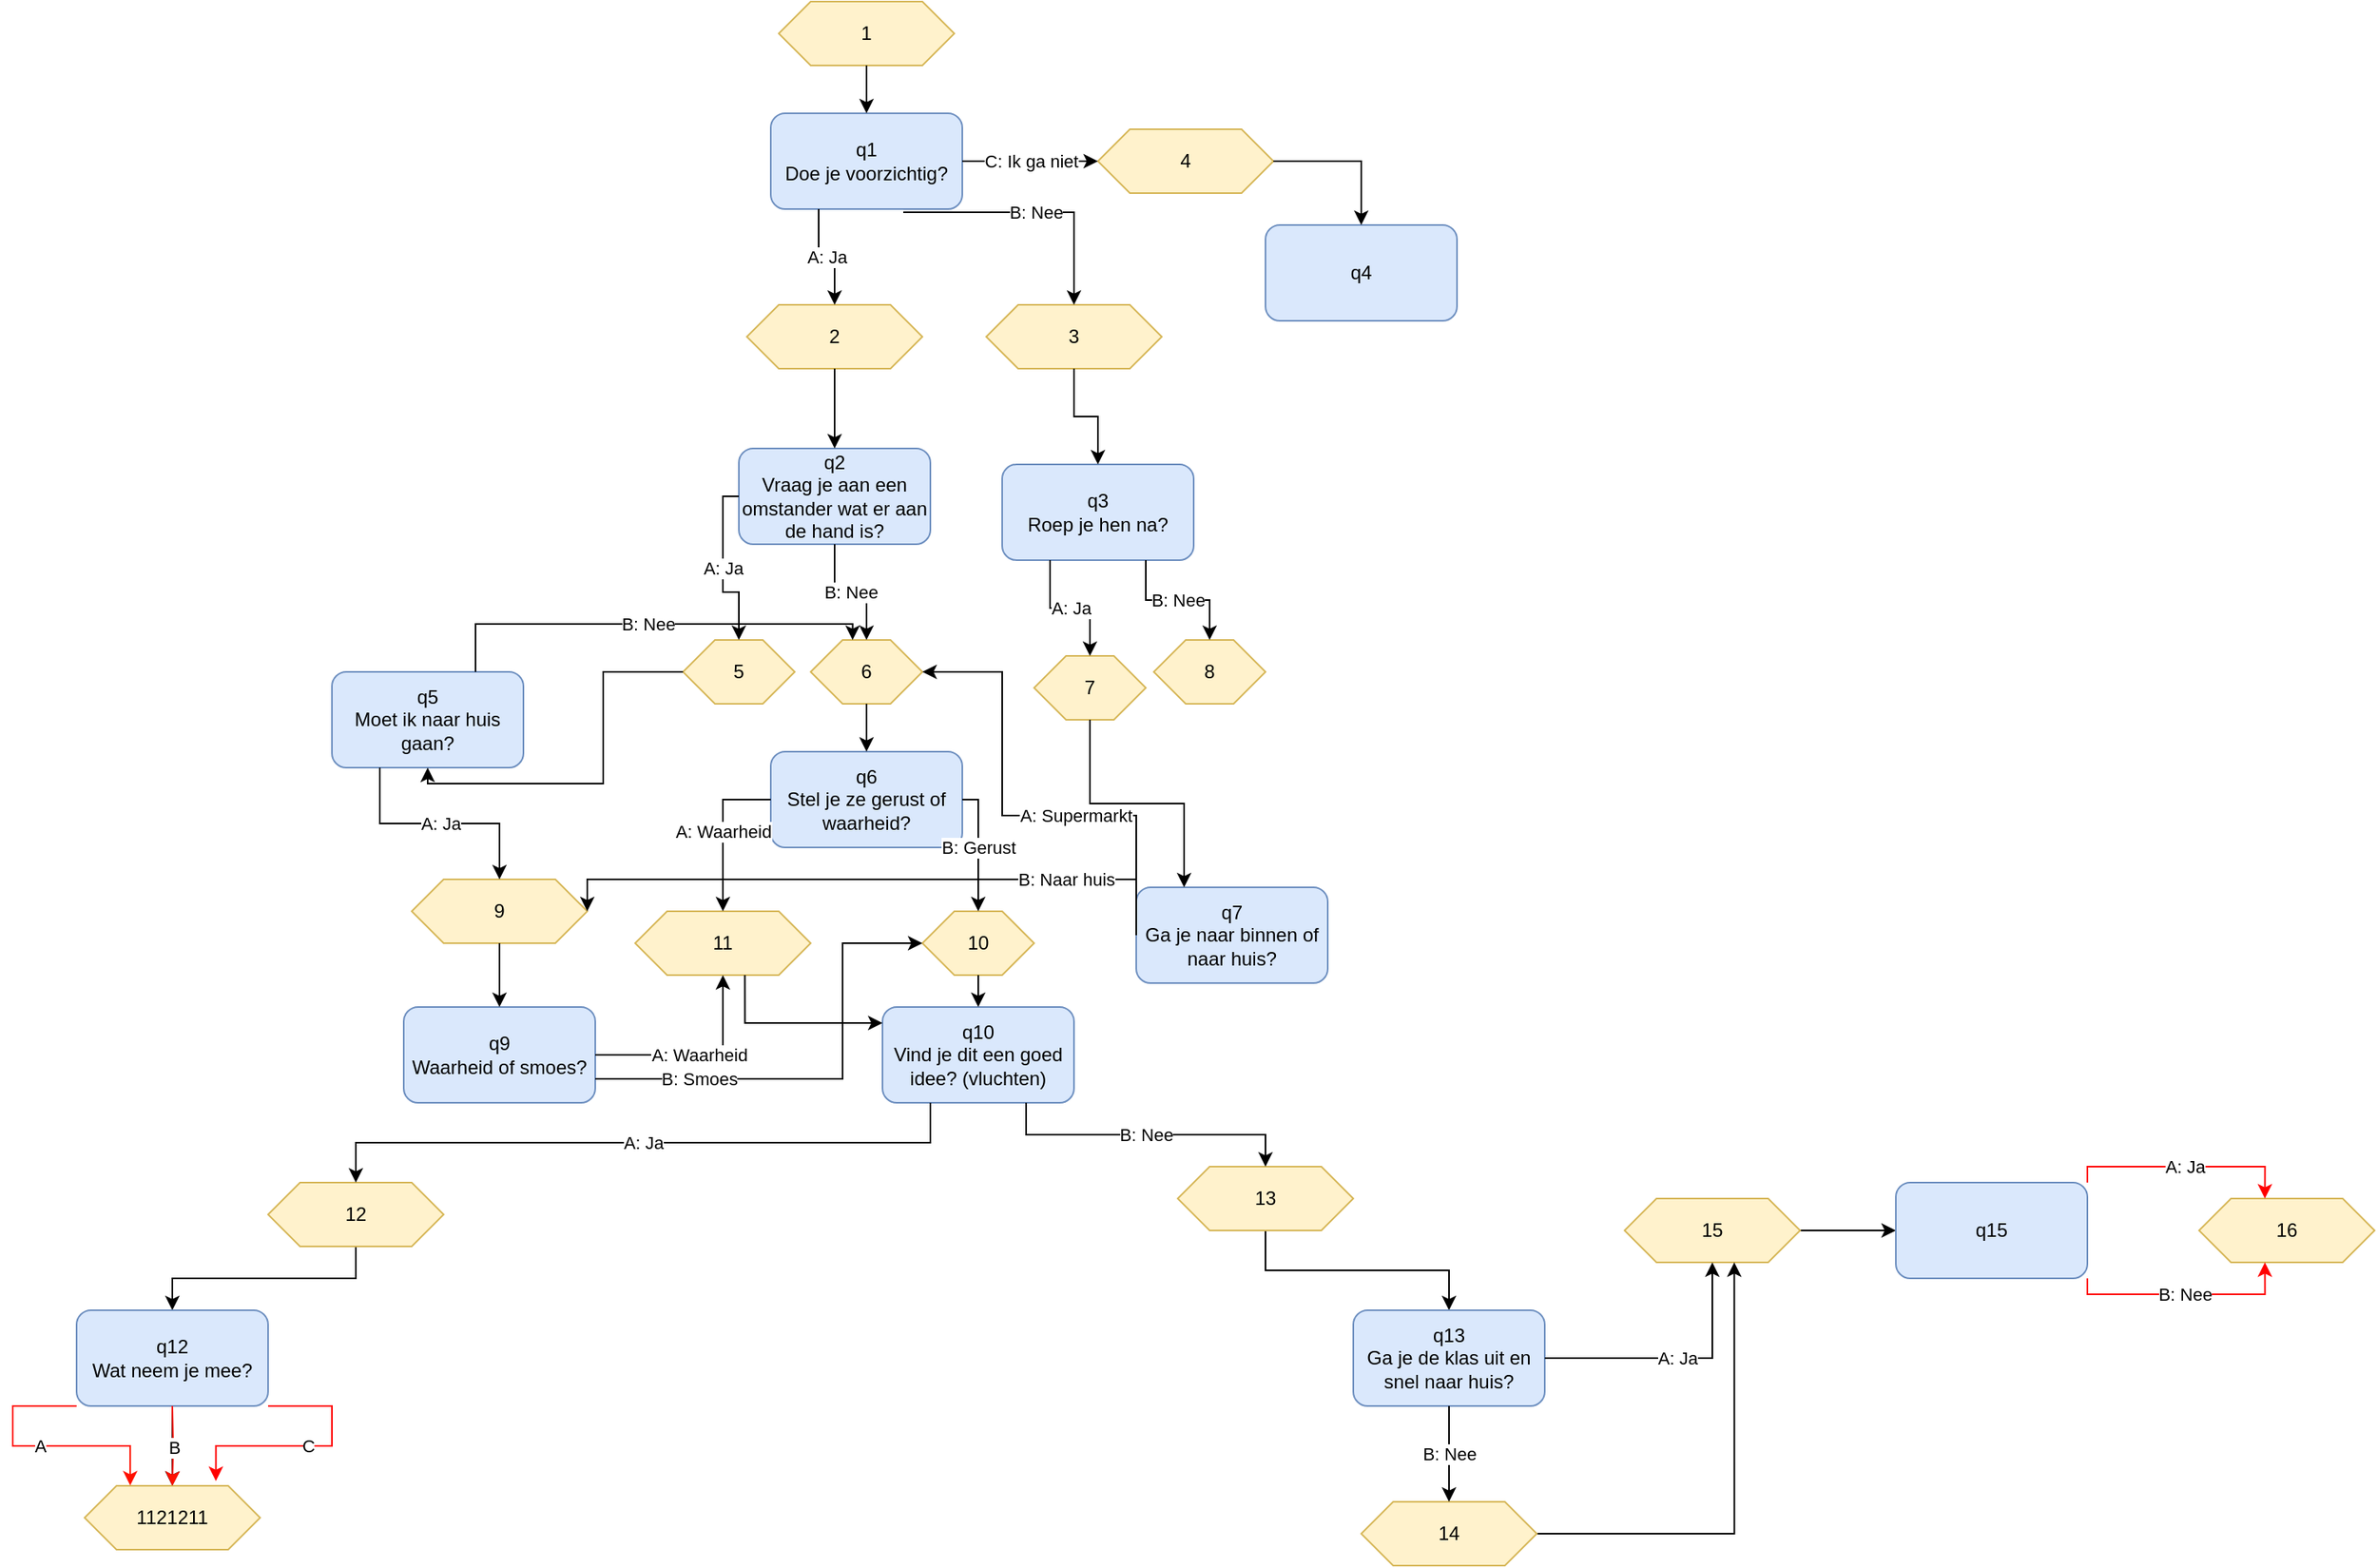 <mxfile version="15.5.1" type="device"><diagram id="C5RBs43oDa-KdzZeNtuy" name="Page-1"><mxGraphModel dx="1618" dy="363" grid="1" gridSize="10" guides="1" tooltips="1" connect="1" arrows="1" fold="1" page="1" pageScale="1" pageWidth="827" pageHeight="1169" math="0" shadow="0"><root><mxCell id="WIyWlLk6GJQsqaUBKTNV-0"/><mxCell id="WIyWlLk6GJQsqaUBKTNV-1" parent="WIyWlLk6GJQsqaUBKTNV-0"/><mxCell id="mi3VbPI64ioH5jY3iRp4-33" value="1" style="shape=hexagon;perimeter=hexagonPerimeter2;whiteSpace=wrap;html=1;fixedSize=1;fillColor=#fff2cc;strokeColor=#d6b656;" parent="WIyWlLk6GJQsqaUBKTNV-1" vertex="1"><mxGeometry x="70" y="30" width="110" height="40" as="geometry"/></mxCell><mxCell id="mi3VbPI64ioH5jY3iRp4-34" value="q1&lt;br&gt;Doe je voorzichtig?" style="rounded=1;whiteSpace=wrap;html=1;fillColor=#dae8fc;strokeColor=#6c8ebf;" parent="WIyWlLk6GJQsqaUBKTNV-1" vertex="1"><mxGeometry x="65" y="100" width="120" height="60" as="geometry"/></mxCell><mxCell id="mi3VbPI64ioH5jY3iRp4-36" value="2" style="shape=hexagon;perimeter=hexagonPerimeter2;whiteSpace=wrap;html=1;fixedSize=1;fillColor=#fff2cc;strokeColor=#d6b656;" parent="WIyWlLk6GJQsqaUBKTNV-1" vertex="1"><mxGeometry x="50" y="220" width="110" height="40" as="geometry"/></mxCell><mxCell id="mi3VbPI64ioH5jY3iRp4-37" value="3" style="shape=hexagon;perimeter=hexagonPerimeter2;whiteSpace=wrap;html=1;fixedSize=1;fillColor=#fff2cc;strokeColor=#d6b656;" parent="WIyWlLk6GJQsqaUBKTNV-1" vertex="1"><mxGeometry x="200" y="220" width="110" height="40" as="geometry"/></mxCell><mxCell id="mi3VbPI64ioH5jY3iRp4-38" value="4" style="shape=hexagon;perimeter=hexagonPerimeter2;whiteSpace=wrap;html=1;fixedSize=1;fillColor=#fff2cc;strokeColor=#d6b656;" parent="WIyWlLk6GJQsqaUBKTNV-1" vertex="1"><mxGeometry x="270" y="110" width="110" height="40" as="geometry"/></mxCell><mxCell id="mi3VbPI64ioH5jY3iRp4-39" value="" style="endArrow=classic;html=1;rounded=0;edgeStyle=orthogonalEdgeStyle;exitX=0.5;exitY=1;exitDx=0;exitDy=0;entryX=0.5;entryY=0;entryDx=0;entryDy=0;" parent="WIyWlLk6GJQsqaUBKTNV-1" source="mi3VbPI64ioH5jY3iRp4-33" target="mi3VbPI64ioH5jY3iRp4-34" edge="1"><mxGeometry width="50" height="50" relative="1" as="geometry"><mxPoint x="360" y="410" as="sourcePoint"/><mxPoint x="410" y="360" as="targetPoint"/></mxGeometry></mxCell><mxCell id="mi3VbPI64ioH5jY3iRp4-40" value="" style="endArrow=classic;html=1;rounded=0;edgeStyle=orthogonalEdgeStyle;exitX=0.25;exitY=1;exitDx=0;exitDy=0;entryX=0.5;entryY=0;entryDx=0;entryDy=0;" parent="WIyWlLk6GJQsqaUBKTNV-1" source="mi3VbPI64ioH5jY3iRp4-34" target="mi3VbPI64ioH5jY3iRp4-36" edge="1"><mxGeometry relative="1" as="geometry"><mxPoint x="340" y="380" as="sourcePoint"/><mxPoint x="440" y="380" as="targetPoint"/></mxGeometry></mxCell><mxCell id="mi3VbPI64ioH5jY3iRp4-41" value="A: Ja" style="edgeLabel;resizable=0;html=1;align=center;verticalAlign=middle;" parent="mi3VbPI64ioH5jY3iRp4-40" connectable="0" vertex="1"><mxGeometry relative="1" as="geometry"/></mxCell><mxCell id="mi3VbPI64ioH5jY3iRp4-42" value="" style="endArrow=classic;html=1;rounded=0;edgeStyle=orthogonalEdgeStyle;exitX=0.692;exitY=1.033;exitDx=0;exitDy=0;exitPerimeter=0;entryX=0.5;entryY=0;entryDx=0;entryDy=0;" parent="WIyWlLk6GJQsqaUBKTNV-1" source="mi3VbPI64ioH5jY3iRp4-34" target="mi3VbPI64ioH5jY3iRp4-37" edge="1"><mxGeometry relative="1" as="geometry"><mxPoint x="340" y="380" as="sourcePoint"/><mxPoint x="440" y="380" as="targetPoint"/></mxGeometry></mxCell><mxCell id="mi3VbPI64ioH5jY3iRp4-43" value="B: Nee" style="edgeLabel;resizable=0;html=1;align=center;verticalAlign=middle;" parent="mi3VbPI64ioH5jY3iRp4-42" connectable="0" vertex="1"><mxGeometry relative="1" as="geometry"/></mxCell><mxCell id="mi3VbPI64ioH5jY3iRp4-44" value="" style="endArrow=classic;html=1;rounded=0;edgeStyle=orthogonalEdgeStyle;exitX=1;exitY=0.5;exitDx=0;exitDy=0;entryX=0;entryY=0.5;entryDx=0;entryDy=0;" parent="WIyWlLk6GJQsqaUBKTNV-1" source="mi3VbPI64ioH5jY3iRp4-34" target="mi3VbPI64ioH5jY3iRp4-38" edge="1"><mxGeometry relative="1" as="geometry"><mxPoint x="340" y="380" as="sourcePoint"/><mxPoint x="440" y="380" as="targetPoint"/></mxGeometry></mxCell><mxCell id="mi3VbPI64ioH5jY3iRp4-45" value="C: Ik ga niet" style="edgeLabel;resizable=0;html=1;align=center;verticalAlign=middle;" parent="mi3VbPI64ioH5jY3iRp4-44" connectable="0" vertex="1"><mxGeometry relative="1" as="geometry"/></mxCell><mxCell id="mi3VbPI64ioH5jY3iRp4-46" value="q2&lt;br&gt;Vraag je aan een omstander wat er aan de hand is?" style="rounded=1;whiteSpace=wrap;html=1;fillColor=#dae8fc;strokeColor=#6c8ebf;" parent="WIyWlLk6GJQsqaUBKTNV-1" vertex="1"><mxGeometry x="45" y="310" width="120" height="60" as="geometry"/></mxCell><mxCell id="mi3VbPI64ioH5jY3iRp4-49" value="" style="endArrow=classic;html=1;rounded=0;edgeStyle=orthogonalEdgeStyle;exitX=0.5;exitY=1;exitDx=0;exitDy=0;entryX=0.5;entryY=0;entryDx=0;entryDy=0;" parent="WIyWlLk6GJQsqaUBKTNV-1" source="mi3VbPI64ioH5jY3iRp4-36" target="mi3VbPI64ioH5jY3iRp4-46" edge="1"><mxGeometry width="50" height="50" relative="1" as="geometry"><mxPoint x="360" y="390" as="sourcePoint"/><mxPoint x="410" y="340" as="targetPoint"/></mxGeometry></mxCell><mxCell id="mi3VbPI64ioH5jY3iRp4-50" value="q3&lt;br&gt;Roep je hen na?" style="rounded=1;whiteSpace=wrap;html=1;fillColor=#dae8fc;strokeColor=#6c8ebf;" parent="WIyWlLk6GJQsqaUBKTNV-1" vertex="1"><mxGeometry x="210" y="320" width="120" height="60" as="geometry"/></mxCell><mxCell id="mi3VbPI64ioH5jY3iRp4-51" value="" style="endArrow=classic;html=1;rounded=0;edgeStyle=orthogonalEdgeStyle;exitX=0.5;exitY=1;exitDx=0;exitDy=0;entryX=0.5;entryY=0;entryDx=0;entryDy=0;" parent="WIyWlLk6GJQsqaUBKTNV-1" source="mi3VbPI64ioH5jY3iRp4-37" target="mi3VbPI64ioH5jY3iRp4-50" edge="1"><mxGeometry width="50" height="50" relative="1" as="geometry"><mxPoint x="360" y="390" as="sourcePoint"/><mxPoint x="410" y="340" as="targetPoint"/></mxGeometry></mxCell><mxCell id="mi3VbPI64ioH5jY3iRp4-52" value="5" style="shape=hexagon;perimeter=hexagonPerimeter2;whiteSpace=wrap;html=1;fixedSize=1;fillColor=#fff2cc;strokeColor=#d6b656;" parent="WIyWlLk6GJQsqaUBKTNV-1" vertex="1"><mxGeometry x="10" y="430" width="70" height="40" as="geometry"/></mxCell><mxCell id="mi3VbPI64ioH5jY3iRp4-53" value="6" style="shape=hexagon;perimeter=hexagonPerimeter2;whiteSpace=wrap;html=1;fixedSize=1;fillColor=#fff2cc;strokeColor=#d6b656;" parent="WIyWlLk6GJQsqaUBKTNV-1" vertex="1"><mxGeometry x="90" y="430" width="70" height="40" as="geometry"/></mxCell><mxCell id="mi3VbPI64ioH5jY3iRp4-54" value="" style="endArrow=classic;html=1;rounded=0;edgeStyle=orthogonalEdgeStyle;exitX=0;exitY=0.5;exitDx=0;exitDy=0;entryX=0.5;entryY=0;entryDx=0;entryDy=0;" parent="WIyWlLk6GJQsqaUBKTNV-1" source="mi3VbPI64ioH5jY3iRp4-46" target="mi3VbPI64ioH5jY3iRp4-52" edge="1"><mxGeometry relative="1" as="geometry"><mxPoint x="340" y="440" as="sourcePoint"/><mxPoint x="440" y="440" as="targetPoint"/></mxGeometry></mxCell><mxCell id="mi3VbPI64ioH5jY3iRp4-55" value="A: Ja" style="edgeLabel;resizable=0;html=1;align=center;verticalAlign=middle;" parent="mi3VbPI64ioH5jY3iRp4-54" connectable="0" vertex="1"><mxGeometry relative="1" as="geometry"/></mxCell><mxCell id="mi3VbPI64ioH5jY3iRp4-56" value="" style="endArrow=classic;html=1;rounded=0;edgeStyle=orthogonalEdgeStyle;exitX=0.5;exitY=1;exitDx=0;exitDy=0;entryX=0.5;entryY=0;entryDx=0;entryDy=0;" parent="WIyWlLk6GJQsqaUBKTNV-1" source="mi3VbPI64ioH5jY3iRp4-46" target="mi3VbPI64ioH5jY3iRp4-53" edge="1"><mxGeometry relative="1" as="geometry"><mxPoint x="340" y="440" as="sourcePoint"/><mxPoint x="440" y="440" as="targetPoint"/></mxGeometry></mxCell><mxCell id="mi3VbPI64ioH5jY3iRp4-57" value="B: Nee" style="edgeLabel;resizable=0;html=1;align=center;verticalAlign=middle;" parent="mi3VbPI64ioH5jY3iRp4-56" connectable="0" vertex="1"><mxGeometry relative="1" as="geometry"/></mxCell><mxCell id="mi3VbPI64ioH5jY3iRp4-58" value="7" style="shape=hexagon;perimeter=hexagonPerimeter2;whiteSpace=wrap;html=1;fixedSize=1;fillColor=#fff2cc;strokeColor=#d6b656;" parent="WIyWlLk6GJQsqaUBKTNV-1" vertex="1"><mxGeometry x="230" y="440" width="70" height="40" as="geometry"/></mxCell><mxCell id="mi3VbPI64ioH5jY3iRp4-59" value="8" style="shape=hexagon;perimeter=hexagonPerimeter2;whiteSpace=wrap;html=1;fixedSize=1;fillColor=#fff2cc;strokeColor=#d6b656;" parent="WIyWlLk6GJQsqaUBKTNV-1" vertex="1"><mxGeometry x="305" y="430" width="70" height="40" as="geometry"/></mxCell><mxCell id="mi3VbPI64ioH5jY3iRp4-60" value="" style="endArrow=classic;html=1;rounded=0;edgeStyle=orthogonalEdgeStyle;exitX=0.25;exitY=1;exitDx=0;exitDy=0;entryX=0.5;entryY=0;entryDx=0;entryDy=0;" parent="WIyWlLk6GJQsqaUBKTNV-1" source="mi3VbPI64ioH5jY3iRp4-50" target="mi3VbPI64ioH5jY3iRp4-58" edge="1"><mxGeometry relative="1" as="geometry"><mxPoint x="340" y="340" as="sourcePoint"/><mxPoint x="440" y="340" as="targetPoint"/></mxGeometry></mxCell><mxCell id="mi3VbPI64ioH5jY3iRp4-61" value="A: Ja" style="edgeLabel;resizable=0;html=1;align=center;verticalAlign=middle;" parent="mi3VbPI64ioH5jY3iRp4-60" connectable="0" vertex="1"><mxGeometry relative="1" as="geometry"/></mxCell><mxCell id="mi3VbPI64ioH5jY3iRp4-62" value="" style="endArrow=classic;html=1;rounded=0;edgeStyle=orthogonalEdgeStyle;exitX=0.75;exitY=1;exitDx=0;exitDy=0;entryX=0.5;entryY=0;entryDx=0;entryDy=0;" parent="WIyWlLk6GJQsqaUBKTNV-1" source="mi3VbPI64ioH5jY3iRp4-50" target="mi3VbPI64ioH5jY3iRp4-59" edge="1"><mxGeometry relative="1" as="geometry"><mxPoint x="340" y="340" as="sourcePoint"/><mxPoint x="440" y="340" as="targetPoint"/></mxGeometry></mxCell><mxCell id="mi3VbPI64ioH5jY3iRp4-63" value="B: Nee" style="edgeLabel;resizable=0;html=1;align=center;verticalAlign=middle;" parent="mi3VbPI64ioH5jY3iRp4-62" connectable="0" vertex="1"><mxGeometry relative="1" as="geometry"/></mxCell><mxCell id="mi3VbPI64ioH5jY3iRp4-64" value="q5&lt;br&gt;Moet ik naar huis gaan?" style="rounded=1;whiteSpace=wrap;html=1;fillColor=#dae8fc;strokeColor=#6c8ebf;" parent="WIyWlLk6GJQsqaUBKTNV-1" vertex="1"><mxGeometry x="-210" y="450" width="120" height="60" as="geometry"/></mxCell><mxCell id="mi3VbPI64ioH5jY3iRp4-65" value="" style="endArrow=classic;html=1;rounded=0;edgeStyle=orthogonalEdgeStyle;exitX=0;exitY=0.5;exitDx=0;exitDy=0;entryX=0.5;entryY=1;entryDx=0;entryDy=0;" parent="WIyWlLk6GJQsqaUBKTNV-1" source="mi3VbPI64ioH5jY3iRp4-52" target="mi3VbPI64ioH5jY3iRp4-64" edge="1"><mxGeometry width="50" height="50" relative="1" as="geometry"><mxPoint x="120" y="360" as="sourcePoint"/><mxPoint x="170" y="310" as="targetPoint"/></mxGeometry></mxCell><mxCell id="mi3VbPI64ioH5jY3iRp4-66" value="" style="endArrow=classic;html=1;rounded=0;edgeStyle=orthogonalEdgeStyle;exitX=0.75;exitY=0;exitDx=0;exitDy=0;entryX=0.375;entryY=0;entryDx=0;entryDy=0;" parent="WIyWlLk6GJQsqaUBKTNV-1" source="mi3VbPI64ioH5jY3iRp4-64" target="mi3VbPI64ioH5jY3iRp4-53" edge="1"><mxGeometry relative="1" as="geometry"><mxPoint x="90" y="420" as="sourcePoint"/><mxPoint x="-10" y="390" as="targetPoint"/></mxGeometry></mxCell><mxCell id="mi3VbPI64ioH5jY3iRp4-67" value="B: Nee" style="edgeLabel;resizable=0;html=1;align=center;verticalAlign=middle;" parent="mi3VbPI64ioH5jY3iRp4-66" connectable="0" vertex="1"><mxGeometry relative="1" as="geometry"/></mxCell><mxCell id="mi3VbPI64ioH5jY3iRp4-69" value="9" style="shape=hexagon;perimeter=hexagonPerimeter2;whiteSpace=wrap;html=1;fixedSize=1;fillColor=#fff2cc;strokeColor=#d6b656;" parent="WIyWlLk6GJQsqaUBKTNV-1" vertex="1"><mxGeometry x="-160" y="580" width="110" height="40" as="geometry"/></mxCell><mxCell id="mi3VbPI64ioH5jY3iRp4-70" value="" style="endArrow=classic;html=1;rounded=0;edgeStyle=orthogonalEdgeStyle;exitX=0.25;exitY=1;exitDx=0;exitDy=0;entryX=0.5;entryY=0;entryDx=0;entryDy=0;" parent="WIyWlLk6GJQsqaUBKTNV-1" source="mi3VbPI64ioH5jY3iRp4-64" target="mi3VbPI64ioH5jY3iRp4-69" edge="1"><mxGeometry relative="1" as="geometry"><mxPoint x="90" y="420" as="sourcePoint"/><mxPoint x="190" y="420" as="targetPoint"/></mxGeometry></mxCell><mxCell id="mi3VbPI64ioH5jY3iRp4-71" value="A: Ja" style="edgeLabel;resizable=0;html=1;align=center;verticalAlign=middle;" parent="mi3VbPI64ioH5jY3iRp4-70" connectable="0" vertex="1"><mxGeometry relative="1" as="geometry"/></mxCell><mxCell id="mi3VbPI64ioH5jY3iRp4-72" value="q6&lt;br&gt;Stel je ze gerust of waarheid?" style="rounded=1;whiteSpace=wrap;html=1;fillColor=#dae8fc;strokeColor=#6c8ebf;" parent="WIyWlLk6GJQsqaUBKTNV-1" vertex="1"><mxGeometry x="65" y="500" width="120" height="60" as="geometry"/></mxCell><mxCell id="mi3VbPI64ioH5jY3iRp4-73" value="" style="endArrow=classic;html=1;rounded=0;edgeStyle=orthogonalEdgeStyle;exitX=0.5;exitY=1;exitDx=0;exitDy=0;entryX=0.5;entryY=0;entryDx=0;entryDy=0;" parent="WIyWlLk6GJQsqaUBKTNV-1" source="mi3VbPI64ioH5jY3iRp4-53" target="mi3VbPI64ioH5jY3iRp4-72" edge="1"><mxGeometry width="50" height="50" relative="1" as="geometry"><mxPoint x="120" y="450" as="sourcePoint"/><mxPoint x="170" y="400" as="targetPoint"/></mxGeometry></mxCell><mxCell id="mi3VbPI64ioH5jY3iRp4-75" value="10" style="shape=hexagon;perimeter=hexagonPerimeter2;whiteSpace=wrap;html=1;fixedSize=1;fillColor=#fff2cc;strokeColor=#d6b656;" parent="WIyWlLk6GJQsqaUBKTNV-1" vertex="1"><mxGeometry x="160" y="600" width="70" height="40" as="geometry"/></mxCell><mxCell id="mi3VbPI64ioH5jY3iRp4-76" value="" style="endArrow=classic;html=1;rounded=0;edgeStyle=orthogonalEdgeStyle;exitX=1;exitY=0.5;exitDx=0;exitDy=0;entryX=0.5;entryY=0;entryDx=0;entryDy=0;" parent="WIyWlLk6GJQsqaUBKTNV-1" source="mi3VbPI64ioH5jY3iRp4-72" target="mi3VbPI64ioH5jY3iRp4-75" edge="1"><mxGeometry relative="1" as="geometry"><mxPoint x="90" y="620" as="sourcePoint"/><mxPoint x="190" y="620" as="targetPoint"/></mxGeometry></mxCell><mxCell id="mi3VbPI64ioH5jY3iRp4-77" value="B: Gerust" style="edgeLabel;resizable=0;html=1;align=center;verticalAlign=middle;" parent="mi3VbPI64ioH5jY3iRp4-76" connectable="0" vertex="1"><mxGeometry relative="1" as="geometry"/></mxCell><mxCell id="mi3VbPI64ioH5jY3iRp4-78" value="q9&lt;br&gt;Waarheid of smoes?" style="rounded=1;whiteSpace=wrap;html=1;fillColor=#dae8fc;strokeColor=#6c8ebf;" parent="WIyWlLk6GJQsqaUBKTNV-1" vertex="1"><mxGeometry x="-165" y="660" width="120" height="60" as="geometry"/></mxCell><mxCell id="mi3VbPI64ioH5jY3iRp4-79" value="" style="endArrow=classic;html=1;rounded=0;edgeStyle=orthogonalEdgeStyle;exitX=0.5;exitY=1;exitDx=0;exitDy=0;entryX=0.5;entryY=0;entryDx=0;entryDy=0;" parent="WIyWlLk6GJQsqaUBKTNV-1" source="mi3VbPI64ioH5jY3iRp4-69" target="mi3VbPI64ioH5jY3iRp4-78" edge="1"><mxGeometry width="50" height="50" relative="1" as="geometry"><mxPoint x="120" y="650" as="sourcePoint"/><mxPoint x="170" y="600" as="targetPoint"/></mxGeometry></mxCell><mxCell id="mi3VbPI64ioH5jY3iRp4-80" value="11" style="shape=hexagon;perimeter=hexagonPerimeter2;whiteSpace=wrap;html=1;fixedSize=1;fillColor=#fff2cc;strokeColor=#d6b656;" parent="WIyWlLk6GJQsqaUBKTNV-1" vertex="1"><mxGeometry x="-20" y="600" width="110" height="40" as="geometry"/></mxCell><mxCell id="mi3VbPI64ioH5jY3iRp4-81" value="" style="endArrow=classic;html=1;rounded=0;edgeStyle=orthogonalEdgeStyle;exitX=1;exitY=0.5;exitDx=0;exitDy=0;entryX=0.5;entryY=1;entryDx=0;entryDy=0;" parent="WIyWlLk6GJQsqaUBKTNV-1" source="mi3VbPI64ioH5jY3iRp4-78" target="mi3VbPI64ioH5jY3iRp4-80" edge="1"><mxGeometry relative="1" as="geometry"><mxPoint x="90" y="620" as="sourcePoint"/><mxPoint x="190" y="620" as="targetPoint"/></mxGeometry></mxCell><mxCell id="mi3VbPI64ioH5jY3iRp4-82" value="A: Waarheid" style="edgeLabel;resizable=0;html=1;align=center;verticalAlign=middle;" parent="mi3VbPI64ioH5jY3iRp4-81" connectable="0" vertex="1"><mxGeometry relative="1" as="geometry"/></mxCell><mxCell id="mi3VbPI64ioH5jY3iRp4-83" value="" style="endArrow=classic;html=1;rounded=0;edgeStyle=orthogonalEdgeStyle;exitX=0;exitY=0.5;exitDx=0;exitDy=0;entryX=0.5;entryY=0;entryDx=0;entryDy=0;" parent="WIyWlLk6GJQsqaUBKTNV-1" source="mi3VbPI64ioH5jY3iRp4-72" target="mi3VbPI64ioH5jY3iRp4-80" edge="1"><mxGeometry relative="1" as="geometry"><mxPoint x="90" y="620" as="sourcePoint"/><mxPoint x="190" y="620" as="targetPoint"/></mxGeometry></mxCell><mxCell id="mi3VbPI64ioH5jY3iRp4-84" value="A: Waarheid" style="edgeLabel;resizable=0;html=1;align=center;verticalAlign=middle;" parent="mi3VbPI64ioH5jY3iRp4-83" connectable="0" vertex="1"><mxGeometry relative="1" as="geometry"/></mxCell><mxCell id="mi3VbPI64ioH5jY3iRp4-85" value="q10&lt;br&gt;Vind je dit een goed idee? (vluchten)" style="rounded=1;whiteSpace=wrap;html=1;fillColor=#dae8fc;strokeColor=#6c8ebf;" parent="WIyWlLk6GJQsqaUBKTNV-1" vertex="1"><mxGeometry x="135" y="660" width="120" height="60" as="geometry"/></mxCell><mxCell id="mi3VbPI64ioH5jY3iRp4-86" value="" style="endArrow=classic;html=1;rounded=0;edgeStyle=orthogonalEdgeStyle;exitX=0.5;exitY=1;exitDx=0;exitDy=0;entryX=0.5;entryY=0;entryDx=0;entryDy=0;" parent="WIyWlLk6GJQsqaUBKTNV-1" source="mi3VbPI64ioH5jY3iRp4-75" target="mi3VbPI64ioH5jY3iRp4-85" edge="1"><mxGeometry width="50" height="50" relative="1" as="geometry"><mxPoint x="120" y="600" as="sourcePoint"/><mxPoint x="170" y="550" as="targetPoint"/></mxGeometry></mxCell><mxCell id="mi3VbPI64ioH5jY3iRp4-87" value="" style="endArrow=classic;html=1;rounded=0;edgeStyle=orthogonalEdgeStyle;exitX=1;exitY=0.75;exitDx=0;exitDy=0;entryX=0;entryY=0.5;entryDx=0;entryDy=0;" parent="WIyWlLk6GJQsqaUBKTNV-1" source="mi3VbPI64ioH5jY3iRp4-78" target="mi3VbPI64ioH5jY3iRp4-75" edge="1"><mxGeometry relative="1" as="geometry"><mxPoint x="90" y="580" as="sourcePoint"/><mxPoint x="190" y="580" as="targetPoint"/><Array as="points"><mxPoint x="110" y="705"/><mxPoint x="110" y="620"/></Array></mxGeometry></mxCell><mxCell id="mi3VbPI64ioH5jY3iRp4-88" value="B: Smoes" style="edgeLabel;resizable=0;html=1;align=center;verticalAlign=middle;" parent="mi3VbPI64ioH5jY3iRp4-87" connectable="0" vertex="1"><mxGeometry relative="1" as="geometry"><mxPoint x="-80" as="offset"/></mxGeometry></mxCell><mxCell id="mi3VbPI64ioH5jY3iRp4-89" value="q7&lt;br&gt;Ga je naar binnen of naar huis?" style="rounded=1;whiteSpace=wrap;html=1;fillColor=#dae8fc;strokeColor=#6c8ebf;" parent="WIyWlLk6GJQsqaUBKTNV-1" vertex="1"><mxGeometry x="294" y="585" width="120" height="60" as="geometry"/></mxCell><mxCell id="mi3VbPI64ioH5jY3iRp4-90" value="" style="endArrow=classic;html=1;rounded=0;edgeStyle=orthogonalEdgeStyle;exitX=0;exitY=0.5;exitDx=0;exitDy=0;entryX=1;entryY=0.5;entryDx=0;entryDy=0;" parent="WIyWlLk6GJQsqaUBKTNV-1" source="mi3VbPI64ioH5jY3iRp4-89" target="mi3VbPI64ioH5jY3iRp4-53" edge="1"><mxGeometry relative="1" as="geometry"><mxPoint x="90" y="450" as="sourcePoint"/><mxPoint x="190" y="450" as="targetPoint"/><Array as="points"><mxPoint x="210" y="540"/><mxPoint x="210" y="450"/></Array></mxGeometry></mxCell><mxCell id="mi3VbPI64ioH5jY3iRp4-91" value="A: Supermarkt" style="edgeLabel;resizable=0;html=1;align=center;verticalAlign=middle;" parent="mi3VbPI64ioH5jY3iRp4-90" connectable="0" vertex="1"><mxGeometry relative="1" as="geometry"><mxPoint x="36" as="offset"/></mxGeometry></mxCell><mxCell id="mi3VbPI64ioH5jY3iRp4-92" value="" style="endArrow=classic;html=1;rounded=0;edgeStyle=orthogonalEdgeStyle;exitX=0.5;exitY=1;exitDx=0;exitDy=0;entryX=0.25;entryY=0;entryDx=0;entryDy=0;" parent="WIyWlLk6GJQsqaUBKTNV-1" source="mi3VbPI64ioH5jY3iRp4-58" target="mi3VbPI64ioH5jY3iRp4-89" edge="1"><mxGeometry width="50" height="50" relative="1" as="geometry"><mxPoint x="120" y="470" as="sourcePoint"/><mxPoint x="170" y="420" as="targetPoint"/></mxGeometry></mxCell><mxCell id="mi3VbPI64ioH5jY3iRp4-93" value="" style="endArrow=classic;html=1;rounded=0;edgeStyle=orthogonalEdgeStyle;entryX=1;entryY=0.5;entryDx=0;entryDy=0;" parent="WIyWlLk6GJQsqaUBKTNV-1" target="mi3VbPI64ioH5jY3iRp4-69" edge="1"><mxGeometry relative="1" as="geometry"><mxPoint x="294" y="610" as="sourcePoint"/><mxPoint x="90" y="570" as="targetPoint"/><Array as="points"><mxPoint x="294" y="580"/><mxPoint x="-50" y="580"/></Array></mxGeometry></mxCell><mxCell id="mi3VbPI64ioH5jY3iRp4-94" value="B: Naar huis" style="edgeLabel;resizable=0;html=1;align=center;verticalAlign=middle;" parent="mi3VbPI64ioH5jY3iRp4-93" connectable="0" vertex="1"><mxGeometry relative="1" as="geometry"><mxPoint x="123" as="offset"/></mxGeometry></mxCell><mxCell id="mi3VbPI64ioH5jY3iRp4-95" value="" style="endArrow=classic;html=1;rounded=0;edgeStyle=orthogonalEdgeStyle;exitX=0.625;exitY=1;exitDx=0;exitDy=0;" parent="WIyWlLk6GJQsqaUBKTNV-1" source="mi3VbPI64ioH5jY3iRp4-80" edge="1"><mxGeometry width="50" height="50" relative="1" as="geometry"><mxPoint x="120" y="550" as="sourcePoint"/><mxPoint x="135" y="670" as="targetPoint"/><Array as="points"><mxPoint x="49" y="670"/><mxPoint x="135" y="670"/></Array></mxGeometry></mxCell><mxCell id="iSq3KOeCPPVrwr8_RP6E-13" style="edgeStyle=orthogonalEdgeStyle;rounded=0;orthogonalLoop=1;jettySize=auto;html=1;exitX=0.5;exitY=1;exitDx=0;exitDy=0;entryX=0.5;entryY=0;entryDx=0;entryDy=0;" parent="WIyWlLk6GJQsqaUBKTNV-1" source="iSq3KOeCPPVrwr8_RP6E-0" target="iSq3KOeCPPVrwr8_RP6E-12" edge="1"><mxGeometry relative="1" as="geometry"/></mxCell><mxCell id="iSq3KOeCPPVrwr8_RP6E-0" value="12" style="shape=hexagon;perimeter=hexagonPerimeter2;whiteSpace=wrap;html=1;fixedSize=1;fillColor=#fff2cc;strokeColor=#d6b656;" parent="WIyWlLk6GJQsqaUBKTNV-1" vertex="1"><mxGeometry x="-250" y="770" width="110" height="40" as="geometry"/></mxCell><mxCell id="iSq3KOeCPPVrwr8_RP6E-24" style="edgeStyle=orthogonalEdgeStyle;rounded=0;orthogonalLoop=1;jettySize=auto;html=1;exitX=0.5;exitY=1;exitDx=0;exitDy=0;entryX=0.5;entryY=0;entryDx=0;entryDy=0;strokeColor=#000000;fillColor=#FF1717;" parent="WIyWlLk6GJQsqaUBKTNV-1" source="iSq3KOeCPPVrwr8_RP6E-1" target="iSq3KOeCPPVrwr8_RP6E-23" edge="1"><mxGeometry relative="1" as="geometry"/></mxCell><mxCell id="iSq3KOeCPPVrwr8_RP6E-1" value="13" style="shape=hexagon;perimeter=hexagonPerimeter2;whiteSpace=wrap;html=1;fixedSize=1;fillColor=#fff2cc;strokeColor=#d6b656;" parent="WIyWlLk6GJQsqaUBKTNV-1" vertex="1"><mxGeometry x="320" y="760" width="110" height="40" as="geometry"/></mxCell><mxCell id="iSq3KOeCPPVrwr8_RP6E-8" value="" style="endArrow=classic;html=1;rounded=0;edgeStyle=orthogonalEdgeStyle;entryX=0.5;entryY=0;entryDx=0;entryDy=0;exitX=0.25;exitY=1;exitDx=0;exitDy=0;" parent="WIyWlLk6GJQsqaUBKTNV-1" source="mi3VbPI64ioH5jY3iRp4-85" target="iSq3KOeCPPVrwr8_RP6E-0" edge="1"><mxGeometry relative="1" as="geometry"><mxPoint x="160" y="720" as="sourcePoint"/><mxPoint x="260" y="720" as="targetPoint"/></mxGeometry></mxCell><mxCell id="iSq3KOeCPPVrwr8_RP6E-9" value="A: Ja" style="edgeLabel;resizable=0;html=1;align=center;verticalAlign=middle;" parent="iSq3KOeCPPVrwr8_RP6E-8" connectable="0" vertex="1"><mxGeometry relative="1" as="geometry"/></mxCell><mxCell id="iSq3KOeCPPVrwr8_RP6E-10" value="" style="endArrow=classic;html=1;rounded=0;edgeStyle=orthogonalEdgeStyle;entryX=0.5;entryY=0;entryDx=0;entryDy=0;exitX=0.75;exitY=1;exitDx=0;exitDy=0;" parent="WIyWlLk6GJQsqaUBKTNV-1" source="mi3VbPI64ioH5jY3iRp4-85" target="iSq3KOeCPPVrwr8_RP6E-1" edge="1"><mxGeometry relative="1" as="geometry"><mxPoint x="175" y="730" as="sourcePoint"/><mxPoint x="139.0" y="780" as="targetPoint"/></mxGeometry></mxCell><mxCell id="iSq3KOeCPPVrwr8_RP6E-11" value="B: Nee" style="edgeLabel;resizable=0;html=1;align=center;verticalAlign=middle;" parent="iSq3KOeCPPVrwr8_RP6E-10" connectable="0" vertex="1"><mxGeometry relative="1" as="geometry"/></mxCell><mxCell id="iSq3KOeCPPVrwr8_RP6E-22" value="" style="edgeStyle=orthogonalEdgeStyle;rounded=0;orthogonalLoop=1;jettySize=auto;html=1;strokeColor=#000000;fillColor=#FF1717;" parent="WIyWlLk6GJQsqaUBKTNV-1" source="iSq3KOeCPPVrwr8_RP6E-12" target="iSq3KOeCPPVrwr8_RP6E-14" edge="1"><mxGeometry relative="1" as="geometry"/></mxCell><mxCell id="iSq3KOeCPPVrwr8_RP6E-12" value="q12&lt;br&gt;Wat neem je mee?" style="rounded=1;whiteSpace=wrap;html=1;fillColor=#dae8fc;strokeColor=#6c8ebf;" parent="WIyWlLk6GJQsqaUBKTNV-1" vertex="1"><mxGeometry x="-370" y="850" width="120" height="60" as="geometry"/></mxCell><mxCell id="iSq3KOeCPPVrwr8_RP6E-14" value="1121211" style="shape=hexagon;perimeter=hexagonPerimeter2;whiteSpace=wrap;html=1;fixedSize=1;fillColor=#fff2cc;strokeColor=#d6b656;" parent="WIyWlLk6GJQsqaUBKTNV-1" vertex="1"><mxGeometry x="-365" y="960" width="110" height="40" as="geometry"/></mxCell><mxCell id="iSq3KOeCPPVrwr8_RP6E-15" value="" style="endArrow=classic;html=1;rounded=0;edgeStyle=orthogonalEdgeStyle;exitX=0;exitY=1;exitDx=0;exitDy=0;entryX=0.26;entryY=-0.006;entryDx=0;entryDy=0;entryPerimeter=0;fillColor=#FF1717;strokeColor=#FF1100;" parent="WIyWlLk6GJQsqaUBKTNV-1" source="iSq3KOeCPPVrwr8_RP6E-12" target="iSq3KOeCPPVrwr8_RP6E-14" edge="1"><mxGeometry relative="1" as="geometry"><mxPoint x="-430" y="940" as="sourcePoint"/><mxPoint x="-330" y="940" as="targetPoint"/><Array as="points"><mxPoint x="-410" y="910"/><mxPoint x="-410" y="935"/><mxPoint x="-336" y="935"/></Array></mxGeometry></mxCell><mxCell id="iSq3KOeCPPVrwr8_RP6E-16" value="A" style="edgeLabel;resizable=0;html=1;align=center;verticalAlign=middle;" parent="iSq3KOeCPPVrwr8_RP6E-15" connectable="0" vertex="1"><mxGeometry relative="1" as="geometry"/></mxCell><mxCell id="iSq3KOeCPPVrwr8_RP6E-17" value="B" style="endArrow=classic;html=1;rounded=0;edgeStyle=orthogonalEdgeStyle;entryX=0.5;entryY=0;entryDx=0;entryDy=0;strokeColor=#FF1100;" parent="WIyWlLk6GJQsqaUBKTNV-1" target="iSq3KOeCPPVrwr8_RP6E-14" edge="1"><mxGeometry relative="1" as="geometry"><mxPoint x="-310" y="910" as="sourcePoint"/><mxPoint x="-310" y="1010" as="targetPoint"/></mxGeometry></mxCell><mxCell id="iSq3KOeCPPVrwr8_RP6E-18" value="B" style="edgeLabel;resizable=0;html=1;align=center;verticalAlign=middle;" parent="iSq3KOeCPPVrwr8_RP6E-17" connectable="0" vertex="1"><mxGeometry relative="1" as="geometry"/></mxCell><mxCell id="iSq3KOeCPPVrwr8_RP6E-19" value="" style="endArrow=classic;html=1;rounded=0;edgeStyle=orthogonalEdgeStyle;exitX=1;exitY=1;exitDx=0;exitDy=0;entryX=0.748;entryY=-0.076;entryDx=0;entryDy=0;entryPerimeter=0;strokeColor=#FF0000;" parent="WIyWlLk6GJQsqaUBKTNV-1" source="iSq3KOeCPPVrwr8_RP6E-12" target="iSq3KOeCPPVrwr8_RP6E-14" edge="1"><mxGeometry relative="1" as="geometry"><mxPoint x="-170" y="940" as="sourcePoint"/><mxPoint x="-70" y="940" as="targetPoint"/><Array as="points"><mxPoint x="-210" y="910"/><mxPoint x="-210" y="935"/><mxPoint x="-283" y="935"/></Array></mxGeometry></mxCell><mxCell id="iSq3KOeCPPVrwr8_RP6E-20" value="C" style="edgeLabel;resizable=0;html=1;align=center;verticalAlign=middle;" parent="iSq3KOeCPPVrwr8_RP6E-19" connectable="0" vertex="1"><mxGeometry relative="1" as="geometry"/></mxCell><mxCell id="iSq3KOeCPPVrwr8_RP6E-23" value="q13&lt;br&gt;Ga je de klas uit en snel naar huis?" style="rounded=1;whiteSpace=wrap;html=1;fillColor=#dae8fc;strokeColor=#6c8ebf;" parent="WIyWlLk6GJQsqaUBKTNV-1" vertex="1"><mxGeometry x="430" y="850" width="120" height="60" as="geometry"/></mxCell><mxCell id="iSq3KOeCPPVrwr8_RP6E-32" style="edgeStyle=orthogonalEdgeStyle;rounded=0;orthogonalLoop=1;jettySize=auto;html=1;exitX=1;exitY=0.5;exitDx=0;exitDy=0;entryX=0;entryY=0.5;entryDx=0;entryDy=0;strokeColor=#000000;fillColor=#FF1717;" parent="WIyWlLk6GJQsqaUBKTNV-1" source="iSq3KOeCPPVrwr8_RP6E-25" target="iSq3KOeCPPVrwr8_RP6E-31" edge="1"><mxGeometry relative="1" as="geometry"/></mxCell><mxCell id="iSq3KOeCPPVrwr8_RP6E-25" value="15" style="shape=hexagon;perimeter=hexagonPerimeter2;whiteSpace=wrap;html=1;fixedSize=1;fillColor=#fff2cc;strokeColor=#d6b656;" parent="WIyWlLk6GJQsqaUBKTNV-1" vertex="1"><mxGeometry x="600" y="780" width="110" height="40" as="geometry"/></mxCell><mxCell id="iSq3KOeCPPVrwr8_RP6E-26" value="" style="endArrow=classic;html=1;rounded=0;strokeColor=#000000;fillColor=#FF1717;edgeStyle=orthogonalEdgeStyle;exitX=1;exitY=0.5;exitDx=0;exitDy=0;entryX=0.5;entryY=1;entryDx=0;entryDy=0;" parent="WIyWlLk6GJQsqaUBKTNV-1" source="iSq3KOeCPPVrwr8_RP6E-23" target="iSq3KOeCPPVrwr8_RP6E-25" edge="1"><mxGeometry relative="1" as="geometry"><mxPoint x="600" y="870" as="sourcePoint"/><mxPoint x="700" y="870" as="targetPoint"/></mxGeometry></mxCell><mxCell id="iSq3KOeCPPVrwr8_RP6E-27" value="A: Ja" style="edgeLabel;resizable=0;html=1;align=center;verticalAlign=middle;" parent="iSq3KOeCPPVrwr8_RP6E-26" connectable="0" vertex="1"><mxGeometry relative="1" as="geometry"/></mxCell><mxCell id="fnL31dL-mEkg3qNTJA0n-0" style="edgeStyle=orthogonalEdgeStyle;rounded=0;orthogonalLoop=1;jettySize=auto;html=1;exitX=1;exitY=0.5;exitDx=0;exitDy=0;entryX=0.625;entryY=1;entryDx=0;entryDy=0;" edge="1" parent="WIyWlLk6GJQsqaUBKTNV-1" source="iSq3KOeCPPVrwr8_RP6E-28" target="iSq3KOeCPPVrwr8_RP6E-25"><mxGeometry relative="1" as="geometry"/></mxCell><mxCell id="iSq3KOeCPPVrwr8_RP6E-28" value="14" style="shape=hexagon;perimeter=hexagonPerimeter2;whiteSpace=wrap;html=1;fixedSize=1;fillColor=#fff2cc;strokeColor=#d6b656;" parent="WIyWlLk6GJQsqaUBKTNV-1" vertex="1"><mxGeometry x="435" y="970" width="110" height="40" as="geometry"/></mxCell><mxCell id="iSq3KOeCPPVrwr8_RP6E-29" value="" style="endArrow=classic;html=1;rounded=0;strokeColor=#000000;fillColor=#FF1717;edgeStyle=orthogonalEdgeStyle;exitX=0.5;exitY=1;exitDx=0;exitDy=0;entryX=0.5;entryY=0;entryDx=0;entryDy=0;" parent="WIyWlLk6GJQsqaUBKTNV-1" source="iSq3KOeCPPVrwr8_RP6E-23" target="iSq3KOeCPPVrwr8_RP6E-28" edge="1"><mxGeometry relative="1" as="geometry"><mxPoint x="490" y="930" as="sourcePoint"/><mxPoint x="590" y="930" as="targetPoint"/></mxGeometry></mxCell><mxCell id="iSq3KOeCPPVrwr8_RP6E-30" value="B: Nee" style="edgeLabel;resizable=0;html=1;align=center;verticalAlign=middle;" parent="iSq3KOeCPPVrwr8_RP6E-29" connectable="0" vertex="1"><mxGeometry relative="1" as="geometry"/></mxCell><mxCell id="iSq3KOeCPPVrwr8_RP6E-31" value="q15" style="rounded=1;whiteSpace=wrap;html=1;fillColor=#dae8fc;strokeColor=#6c8ebf;" parent="WIyWlLk6GJQsqaUBKTNV-1" vertex="1"><mxGeometry x="770" y="770" width="120" height="60" as="geometry"/></mxCell><mxCell id="iSq3KOeCPPVrwr8_RP6E-33" value="16" style="shape=hexagon;perimeter=hexagonPerimeter2;whiteSpace=wrap;html=1;fixedSize=1;fillColor=#fff2cc;strokeColor=#d6b656;" parent="WIyWlLk6GJQsqaUBKTNV-1" vertex="1"><mxGeometry x="960" y="780" width="110" height="40" as="geometry"/></mxCell><mxCell id="iSq3KOeCPPVrwr8_RP6E-34" value="" style="endArrow=classic;html=1;rounded=0;strokeColor=#FF0000;fillColor=#FF1717;edgeStyle=orthogonalEdgeStyle;exitX=1;exitY=0;exitDx=0;exitDy=0;entryX=0.375;entryY=0;entryDx=0;entryDy=0;" parent="WIyWlLk6GJQsqaUBKTNV-1" source="iSq3KOeCPPVrwr8_RP6E-31" target="iSq3KOeCPPVrwr8_RP6E-33" edge="1"><mxGeometry relative="1" as="geometry"><mxPoint x="1000" y="890" as="sourcePoint"/><mxPoint x="1100" y="890" as="targetPoint"/></mxGeometry></mxCell><mxCell id="iSq3KOeCPPVrwr8_RP6E-35" value="A: Ja" style="edgeLabel;resizable=0;html=1;align=center;verticalAlign=middle;" parent="iSq3KOeCPPVrwr8_RP6E-34" connectable="0" vertex="1"><mxGeometry relative="1" as="geometry"/></mxCell><mxCell id="iSq3KOeCPPVrwr8_RP6E-36" value="" style="endArrow=classic;html=1;rounded=0;strokeColor=#FF0000;fillColor=#FF1717;edgeStyle=orthogonalEdgeStyle;exitX=1;exitY=1;exitDx=0;exitDy=0;entryX=0.375;entryY=1;entryDx=0;entryDy=0;" parent="WIyWlLk6GJQsqaUBKTNV-1" source="iSq3KOeCPPVrwr8_RP6E-31" target="iSq3KOeCPPVrwr8_RP6E-33" edge="1"><mxGeometry relative="1" as="geometry"><mxPoint x="900" y="850" as="sourcePoint"/><mxPoint x="1000" y="850" as="targetPoint"/></mxGeometry></mxCell><mxCell id="iSq3KOeCPPVrwr8_RP6E-37" value="B: Nee" style="edgeLabel;resizable=0;html=1;align=center;verticalAlign=middle;" parent="iSq3KOeCPPVrwr8_RP6E-36" connectable="0" vertex="1"><mxGeometry relative="1" as="geometry"/></mxCell><mxCell id="iSq3KOeCPPVrwr8_RP6E-38" value="q4" style="rounded=1;whiteSpace=wrap;html=1;fillColor=#dae8fc;strokeColor=#6c8ebf;" parent="WIyWlLk6GJQsqaUBKTNV-1" vertex="1"><mxGeometry x="375" y="170" width="120" height="60" as="geometry"/></mxCell><mxCell id="iSq3KOeCPPVrwr8_RP6E-41" value="" style="endArrow=classic;html=1;rounded=0;strokeColor=#000000;fillColor=#FF1717;edgeStyle=orthogonalEdgeStyle;exitX=1;exitY=0.5;exitDx=0;exitDy=0;entryX=0.5;entryY=0;entryDx=0;entryDy=0;" parent="WIyWlLk6GJQsqaUBKTNV-1" source="mi3VbPI64ioH5jY3iRp4-38" target="iSq3KOeCPPVrwr8_RP6E-38" edge="1"><mxGeometry width="50" height="50" relative="1" as="geometry"><mxPoint x="420" y="150" as="sourcePoint"/><mxPoint x="470" y="100" as="targetPoint"/></mxGeometry></mxCell></root></mxGraphModel></diagram></mxfile>
